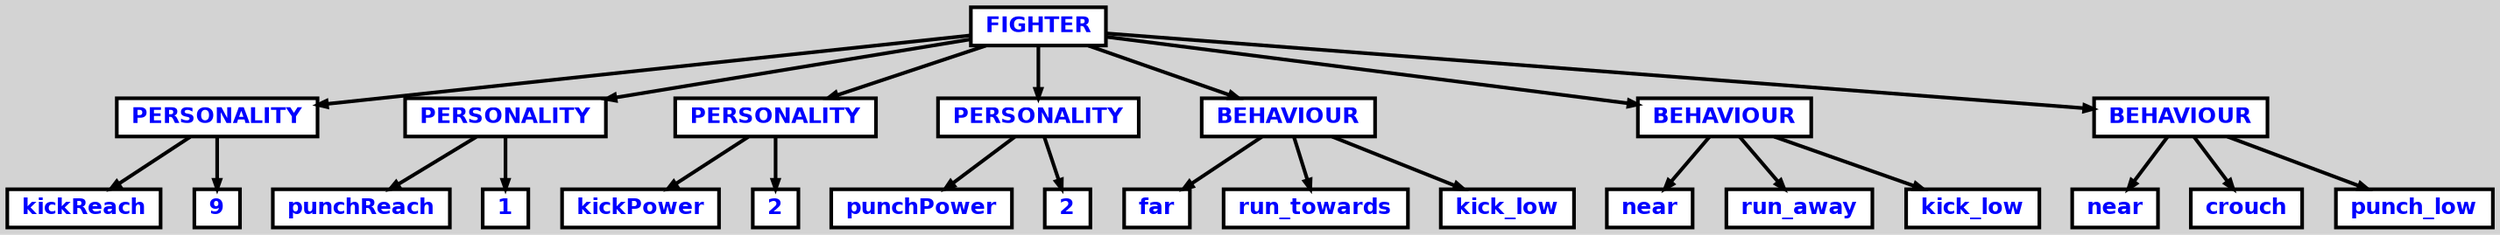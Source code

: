 digraph {

	ordering=out;
	ranksep=.4;
	bgcolor="lightgrey"; node [shape=box, fixedsize=false, fontsize=12, fontname="Helvetica-bold", fontcolor="blue"
		width=.25, height=.25, color="black", fillcolor="white", style="filled, solid, bold"];
	edge [arrowsize=.5, color="black", style="bold"]

  n0 [label="FIGHTER"];
  n1 [label="PERSONALITY"];
  n1 [label="PERSONALITY"];
  n2 [label="kickReach"];
  n3 [label="9"];
  n4 [label="PERSONALITY"];
  n4 [label="PERSONALITY"];
  n5 [label="punchReach"];
  n6 [label="1"];
  n7 [label="PERSONALITY"];
  n7 [label="PERSONALITY"];
  n8 [label="kickPower"];
  n9 [label="2"];
  n10 [label="PERSONALITY"];
  n10 [label="PERSONALITY"];
  n11 [label="punchPower"];
  n12 [label="2"];
  n13 [label="BEHAVIOUR"];
  n13 [label="BEHAVIOUR"];
  n14 [label="far"];
  n15 [label="run_towards"];
  n16 [label="kick_low"];
  n17 [label="BEHAVIOUR"];
  n17 [label="BEHAVIOUR"];
  n18 [label="near"];
  n19 [label="run_away"];
  n20 [label="kick_low"];
  n21 [label="BEHAVIOUR"];
  n21 [label="BEHAVIOUR"];
  n22 [label="near"];
  n23 [label="crouch"];
  n24 [label="punch_low"];

  n0 -> n1 // "FIGHTER" -> "PERSONALITY"
  n1 -> n2 // "PERSONALITY" -> "kickReach"
  n1 -> n3 // "PERSONALITY" -> "9"
  n0 -> n4 // "FIGHTER" -> "PERSONALITY"
  n4 -> n5 // "PERSONALITY" -> "punchReach"
  n4 -> n6 // "PERSONALITY" -> "1"
  n0 -> n7 // "FIGHTER" -> "PERSONALITY"
  n7 -> n8 // "PERSONALITY" -> "kickPower"
  n7 -> n9 // "PERSONALITY" -> "2"
  n0 -> n10 // "FIGHTER" -> "PERSONALITY"
  n10 -> n11 // "PERSONALITY" -> "punchPower"
  n10 -> n12 // "PERSONALITY" -> "2"
  n0 -> n13 // "FIGHTER" -> "BEHAVIOUR"
  n13 -> n14 // "BEHAVIOUR" -> "far"
  n13 -> n15 // "BEHAVIOUR" -> "run_towards"
  n13 -> n16 // "BEHAVIOUR" -> "kick_low"
  n0 -> n17 // "FIGHTER" -> "BEHAVIOUR"
  n17 -> n18 // "BEHAVIOUR" -> "near"
  n17 -> n19 // "BEHAVIOUR" -> "run_away"
  n17 -> n20 // "BEHAVIOUR" -> "kick_low"
  n0 -> n21 // "FIGHTER" -> "BEHAVIOUR"
  n21 -> n22 // "BEHAVIOUR" -> "near"
  n21 -> n23 // "BEHAVIOUR" -> "crouch"
  n21 -> n24 // "BEHAVIOUR" -> "punch_low"

}
